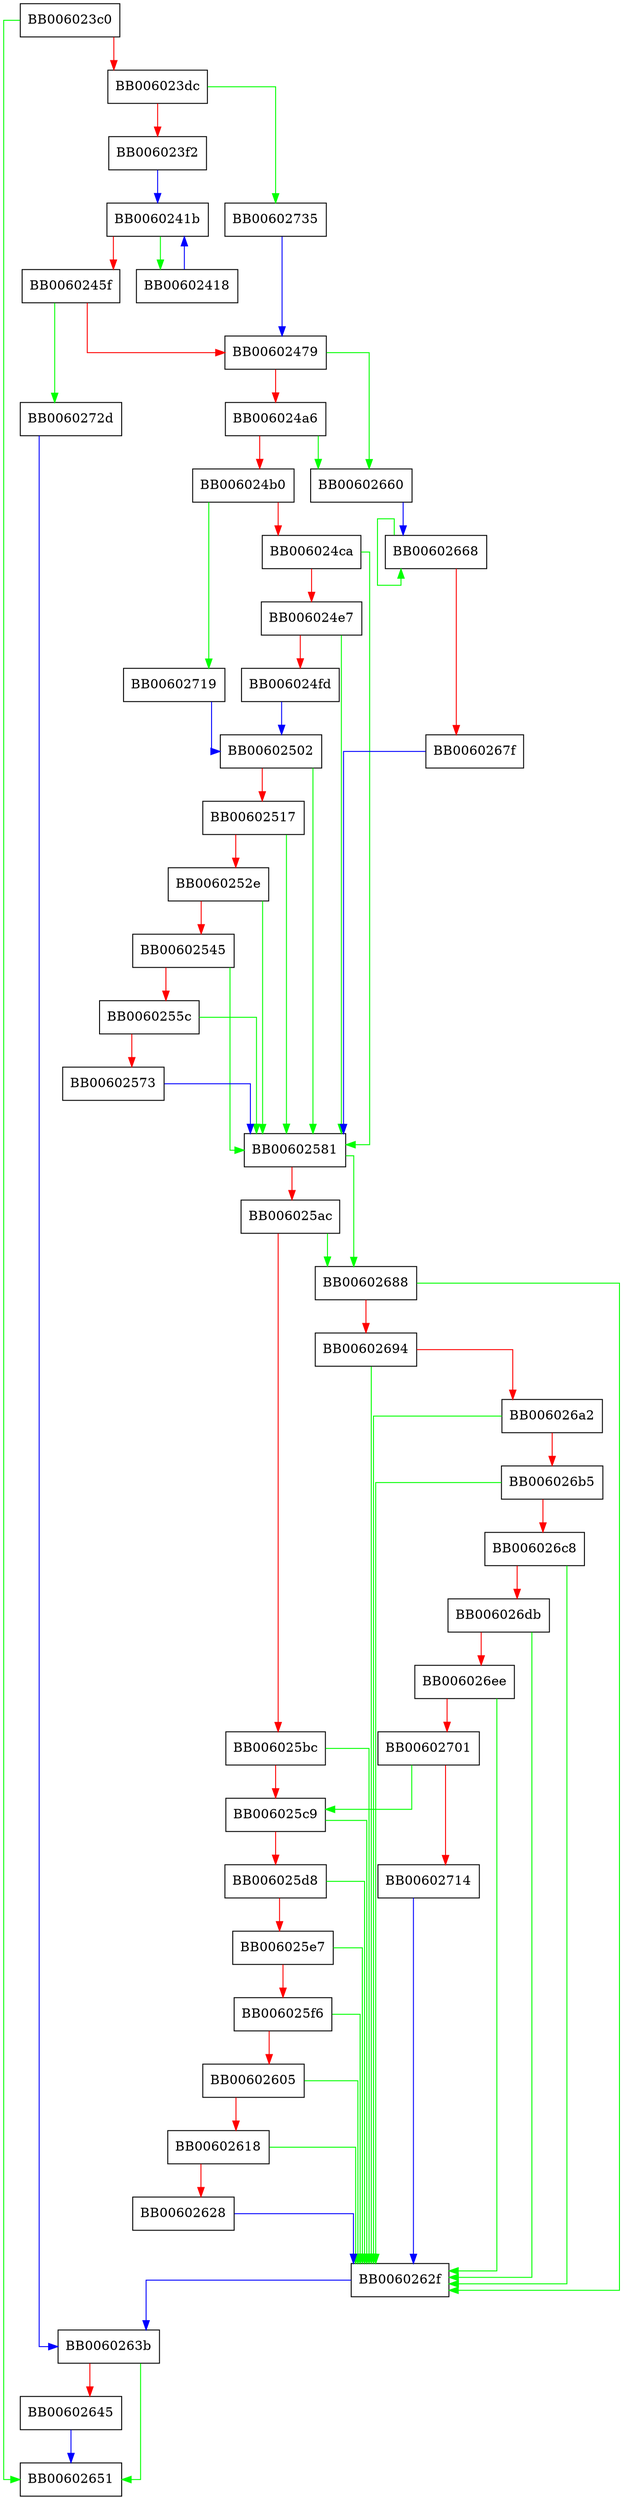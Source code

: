 digraph CRYPTO_cbc128_encrypt {
  node [shape="box"];
  graph [splines=ortho];
  BB006023c0 -> BB00602651 [color="green"];
  BB006023c0 -> BB006023dc [color="red"];
  BB006023dc -> BB00602735 [color="green"];
  BB006023dc -> BB006023f2 [color="red"];
  BB006023f2 -> BB0060241b [color="blue"];
  BB00602418 -> BB0060241b [color="blue"];
  BB0060241b -> BB00602418 [color="green"];
  BB0060241b -> BB0060245f [color="red"];
  BB0060245f -> BB0060272d [color="green"];
  BB0060245f -> BB00602479 [color="red"];
  BB00602479 -> BB00602660 [color="green"];
  BB00602479 -> BB006024a6 [color="red"];
  BB006024a6 -> BB00602660 [color="green"];
  BB006024a6 -> BB006024b0 [color="red"];
  BB006024b0 -> BB00602719 [color="green"];
  BB006024b0 -> BB006024ca [color="red"];
  BB006024ca -> BB00602581 [color="green"];
  BB006024ca -> BB006024e7 [color="red"];
  BB006024e7 -> BB00602581 [color="green"];
  BB006024e7 -> BB006024fd [color="red"];
  BB006024fd -> BB00602502 [color="blue"];
  BB00602502 -> BB00602581 [color="green"];
  BB00602502 -> BB00602517 [color="red"];
  BB00602517 -> BB00602581 [color="green"];
  BB00602517 -> BB0060252e [color="red"];
  BB0060252e -> BB00602581 [color="green"];
  BB0060252e -> BB00602545 [color="red"];
  BB00602545 -> BB00602581 [color="green"];
  BB00602545 -> BB0060255c [color="red"];
  BB0060255c -> BB00602581 [color="green"];
  BB0060255c -> BB00602573 [color="red"];
  BB00602573 -> BB00602581 [color="blue"];
  BB00602581 -> BB00602688 [color="green"];
  BB00602581 -> BB006025ac [color="red"];
  BB006025ac -> BB00602688 [color="green"];
  BB006025ac -> BB006025bc [color="red"];
  BB006025bc -> BB0060262f [color="green"];
  BB006025bc -> BB006025c9 [color="red"];
  BB006025c9 -> BB0060262f [color="green"];
  BB006025c9 -> BB006025d8 [color="red"];
  BB006025d8 -> BB0060262f [color="green"];
  BB006025d8 -> BB006025e7 [color="red"];
  BB006025e7 -> BB0060262f [color="green"];
  BB006025e7 -> BB006025f6 [color="red"];
  BB006025f6 -> BB0060262f [color="green"];
  BB006025f6 -> BB00602605 [color="red"];
  BB00602605 -> BB0060262f [color="green"];
  BB00602605 -> BB00602618 [color="red"];
  BB00602618 -> BB0060262f [color="green"];
  BB00602618 -> BB00602628 [color="red"];
  BB00602628 -> BB0060262f [color="blue"];
  BB0060262f -> BB0060263b [color="blue"];
  BB0060263b -> BB00602651 [color="green"];
  BB0060263b -> BB00602645 [color="red"];
  BB00602645 -> BB00602651 [color="blue"];
  BB00602660 -> BB00602668 [color="blue"];
  BB00602668 -> BB00602668 [color="green"];
  BB00602668 -> BB0060267f [color="red"];
  BB0060267f -> BB00602581 [color="blue"];
  BB00602688 -> BB0060262f [color="green"];
  BB00602688 -> BB00602694 [color="red"];
  BB00602694 -> BB0060262f [color="green"];
  BB00602694 -> BB006026a2 [color="red"];
  BB006026a2 -> BB0060262f [color="green"];
  BB006026a2 -> BB006026b5 [color="red"];
  BB006026b5 -> BB0060262f [color="green"];
  BB006026b5 -> BB006026c8 [color="red"];
  BB006026c8 -> BB0060262f [color="green"];
  BB006026c8 -> BB006026db [color="red"];
  BB006026db -> BB0060262f [color="green"];
  BB006026db -> BB006026ee [color="red"];
  BB006026ee -> BB0060262f [color="green"];
  BB006026ee -> BB00602701 [color="red"];
  BB00602701 -> BB006025c9 [color="green"];
  BB00602701 -> BB00602714 [color="red"];
  BB00602714 -> BB0060262f [color="blue"];
  BB00602719 -> BB00602502 [color="blue"];
  BB0060272d -> BB0060263b [color="blue"];
  BB00602735 -> BB00602479 [color="blue"];
}